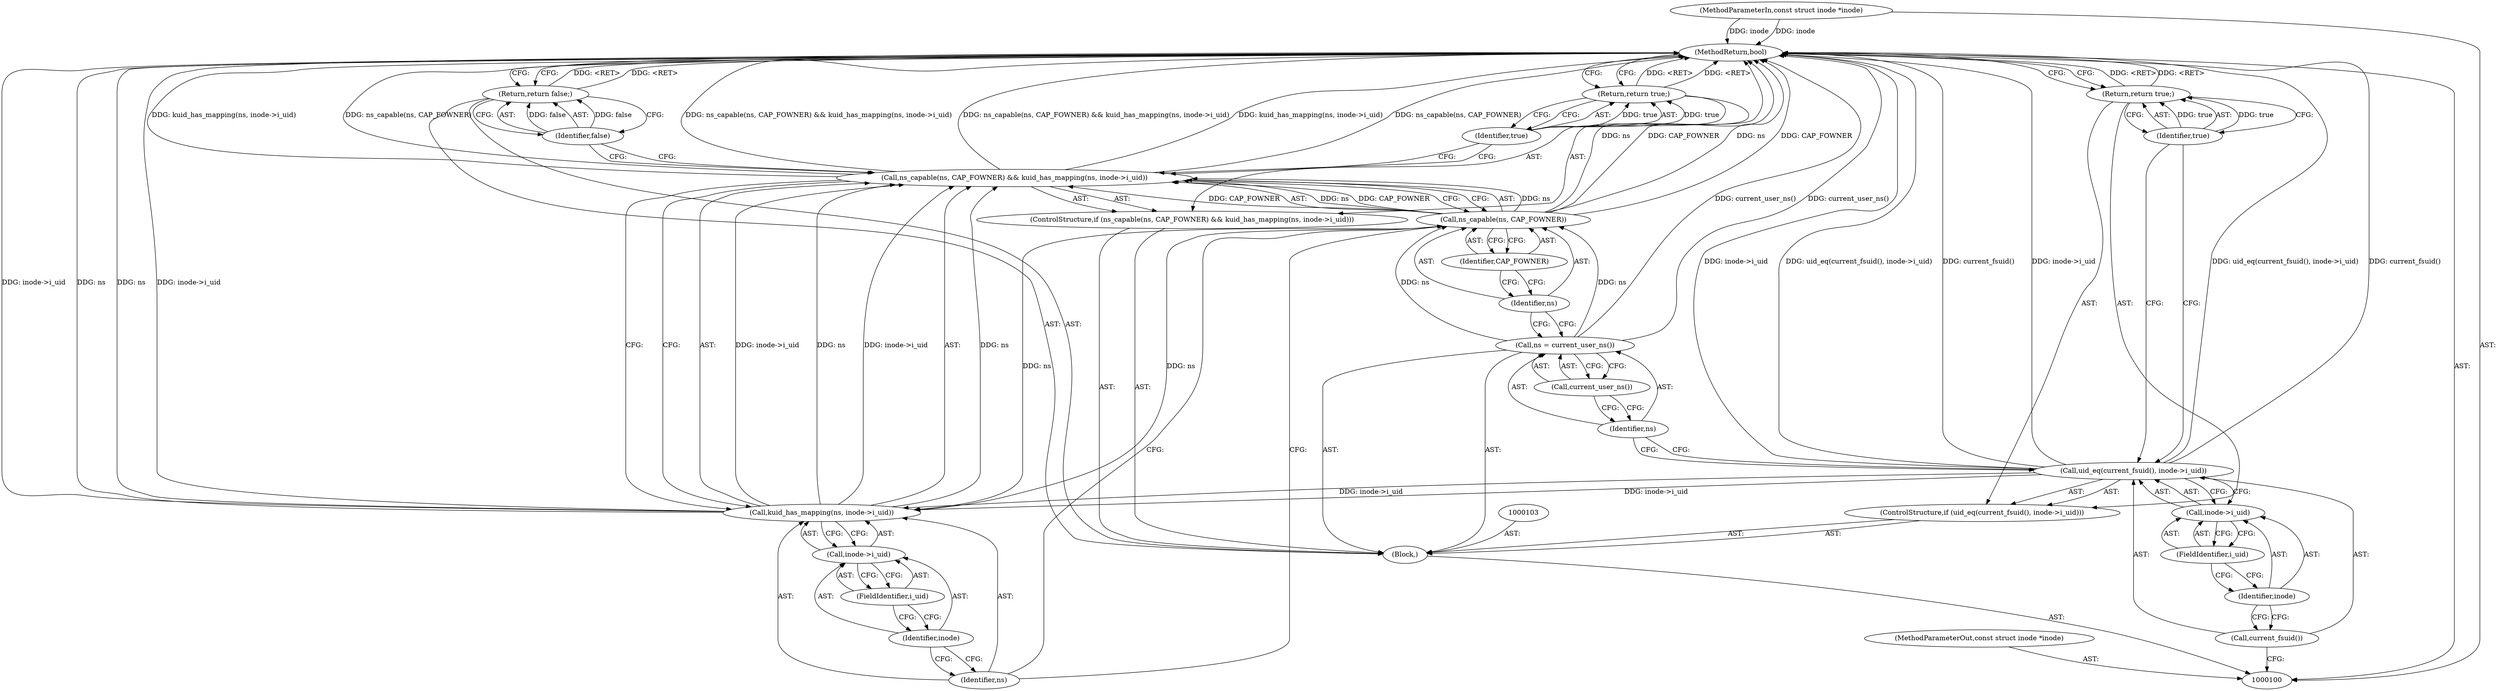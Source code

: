 digraph "0_linux_23adbe12ef7d3d4195e80800ab36b37bee28cd03_1" {
"1000129" [label="(MethodReturn,bool)"];
"1000101" [label="(MethodParameterIn,const struct inode *inode)"];
"1000172" [label="(MethodParameterOut,const struct inode *inode)"];
"1000126" [label="(Identifier,true)"];
"1000125" [label="(Return,return true;)"];
"1000127" [label="(Return,return false;)"];
"1000128" [label="(Identifier,false)"];
"1000102" [label="(Block,)"];
"1000106" [label="(Call,current_fsuid())"];
"1000104" [label="(ControlStructure,if (uid_eq(current_fsuid(), inode->i_uid)))"];
"1000107" [label="(Call,inode->i_uid)"];
"1000108" [label="(Identifier,inode)"];
"1000109" [label="(FieldIdentifier,i_uid)"];
"1000105" [label="(Call,uid_eq(current_fsuid(), inode->i_uid))"];
"1000111" [label="(Identifier,true)"];
"1000110" [label="(Return,return true;)"];
"1000112" [label="(Call,ns = current_user_ns())"];
"1000113" [label="(Identifier,ns)"];
"1000114" [label="(Call,current_user_ns())"];
"1000115" [label="(ControlStructure,if (ns_capable(ns, CAP_FOWNER) && kuid_has_mapping(ns, inode->i_uid)))"];
"1000118" [label="(Identifier,ns)"];
"1000119" [label="(Identifier,CAP_FOWNER)"];
"1000120" [label="(Call,kuid_has_mapping(ns, inode->i_uid))"];
"1000116" [label="(Call,ns_capable(ns, CAP_FOWNER) && kuid_has_mapping(ns, inode->i_uid))"];
"1000117" [label="(Call,ns_capable(ns, CAP_FOWNER))"];
"1000121" [label="(Identifier,ns)"];
"1000122" [label="(Call,inode->i_uid)"];
"1000123" [label="(Identifier,inode)"];
"1000124" [label="(FieldIdentifier,i_uid)"];
"1000129" -> "1000100"  [label="AST: "];
"1000129" -> "1000110"  [label="CFG: "];
"1000129" -> "1000125"  [label="CFG: "];
"1000129" -> "1000127"  [label="CFG: "];
"1000110" -> "1000129"  [label="DDG: <RET>"];
"1000127" -> "1000129"  [label="DDG: <RET>"];
"1000125" -> "1000129"  [label="DDG: <RET>"];
"1000116" -> "1000129"  [label="DDG: ns_capable(ns, CAP_FOWNER)"];
"1000116" -> "1000129"  [label="DDG: ns_capable(ns, CAP_FOWNER) && kuid_has_mapping(ns, inode->i_uid)"];
"1000116" -> "1000129"  [label="DDG: kuid_has_mapping(ns, inode->i_uid)"];
"1000105" -> "1000129"  [label="DDG: inode->i_uid"];
"1000105" -> "1000129"  [label="DDG: uid_eq(current_fsuid(), inode->i_uid)"];
"1000105" -> "1000129"  [label="DDG: current_fsuid()"];
"1000112" -> "1000129"  [label="DDG: current_user_ns()"];
"1000120" -> "1000129"  [label="DDG: ns"];
"1000120" -> "1000129"  [label="DDG: inode->i_uid"];
"1000117" -> "1000129"  [label="DDG: ns"];
"1000117" -> "1000129"  [label="DDG: CAP_FOWNER"];
"1000101" -> "1000129"  [label="DDG: inode"];
"1000101" -> "1000100"  [label="AST: "];
"1000101" -> "1000129"  [label="DDG: inode"];
"1000172" -> "1000100"  [label="AST: "];
"1000126" -> "1000125"  [label="AST: "];
"1000126" -> "1000116"  [label="CFG: "];
"1000125" -> "1000126"  [label="CFG: "];
"1000126" -> "1000125"  [label="DDG: true"];
"1000125" -> "1000115"  [label="AST: "];
"1000125" -> "1000126"  [label="CFG: "];
"1000126" -> "1000125"  [label="AST: "];
"1000129" -> "1000125"  [label="CFG: "];
"1000125" -> "1000129"  [label="DDG: <RET>"];
"1000126" -> "1000125"  [label="DDG: true"];
"1000127" -> "1000102"  [label="AST: "];
"1000127" -> "1000128"  [label="CFG: "];
"1000128" -> "1000127"  [label="AST: "];
"1000129" -> "1000127"  [label="CFG: "];
"1000127" -> "1000129"  [label="DDG: <RET>"];
"1000128" -> "1000127"  [label="DDG: false"];
"1000128" -> "1000127"  [label="AST: "];
"1000128" -> "1000116"  [label="CFG: "];
"1000127" -> "1000128"  [label="CFG: "];
"1000128" -> "1000127"  [label="DDG: false"];
"1000102" -> "1000100"  [label="AST: "];
"1000103" -> "1000102"  [label="AST: "];
"1000104" -> "1000102"  [label="AST: "];
"1000112" -> "1000102"  [label="AST: "];
"1000115" -> "1000102"  [label="AST: "];
"1000127" -> "1000102"  [label="AST: "];
"1000106" -> "1000105"  [label="AST: "];
"1000106" -> "1000100"  [label="CFG: "];
"1000108" -> "1000106"  [label="CFG: "];
"1000104" -> "1000102"  [label="AST: "];
"1000105" -> "1000104"  [label="AST: "];
"1000110" -> "1000104"  [label="AST: "];
"1000107" -> "1000105"  [label="AST: "];
"1000107" -> "1000109"  [label="CFG: "];
"1000108" -> "1000107"  [label="AST: "];
"1000109" -> "1000107"  [label="AST: "];
"1000105" -> "1000107"  [label="CFG: "];
"1000108" -> "1000107"  [label="AST: "];
"1000108" -> "1000106"  [label="CFG: "];
"1000109" -> "1000108"  [label="CFG: "];
"1000109" -> "1000107"  [label="AST: "];
"1000109" -> "1000108"  [label="CFG: "];
"1000107" -> "1000109"  [label="CFG: "];
"1000105" -> "1000104"  [label="AST: "];
"1000105" -> "1000107"  [label="CFG: "];
"1000106" -> "1000105"  [label="AST: "];
"1000107" -> "1000105"  [label="AST: "];
"1000111" -> "1000105"  [label="CFG: "];
"1000113" -> "1000105"  [label="CFG: "];
"1000105" -> "1000129"  [label="DDG: inode->i_uid"];
"1000105" -> "1000129"  [label="DDG: uid_eq(current_fsuid(), inode->i_uid)"];
"1000105" -> "1000129"  [label="DDG: current_fsuid()"];
"1000105" -> "1000120"  [label="DDG: inode->i_uid"];
"1000111" -> "1000110"  [label="AST: "];
"1000111" -> "1000105"  [label="CFG: "];
"1000110" -> "1000111"  [label="CFG: "];
"1000111" -> "1000110"  [label="DDG: true"];
"1000110" -> "1000104"  [label="AST: "];
"1000110" -> "1000111"  [label="CFG: "];
"1000111" -> "1000110"  [label="AST: "];
"1000129" -> "1000110"  [label="CFG: "];
"1000110" -> "1000129"  [label="DDG: <RET>"];
"1000111" -> "1000110"  [label="DDG: true"];
"1000112" -> "1000102"  [label="AST: "];
"1000112" -> "1000114"  [label="CFG: "];
"1000113" -> "1000112"  [label="AST: "];
"1000114" -> "1000112"  [label="AST: "];
"1000118" -> "1000112"  [label="CFG: "];
"1000112" -> "1000129"  [label="DDG: current_user_ns()"];
"1000112" -> "1000117"  [label="DDG: ns"];
"1000113" -> "1000112"  [label="AST: "];
"1000113" -> "1000105"  [label="CFG: "];
"1000114" -> "1000113"  [label="CFG: "];
"1000114" -> "1000112"  [label="AST: "];
"1000114" -> "1000113"  [label="CFG: "];
"1000112" -> "1000114"  [label="CFG: "];
"1000115" -> "1000102"  [label="AST: "];
"1000116" -> "1000115"  [label="AST: "];
"1000125" -> "1000115"  [label="AST: "];
"1000118" -> "1000117"  [label="AST: "];
"1000118" -> "1000112"  [label="CFG: "];
"1000119" -> "1000118"  [label="CFG: "];
"1000119" -> "1000117"  [label="AST: "];
"1000119" -> "1000118"  [label="CFG: "];
"1000117" -> "1000119"  [label="CFG: "];
"1000120" -> "1000116"  [label="AST: "];
"1000120" -> "1000122"  [label="CFG: "];
"1000121" -> "1000120"  [label="AST: "];
"1000122" -> "1000120"  [label="AST: "];
"1000116" -> "1000120"  [label="CFG: "];
"1000120" -> "1000129"  [label="DDG: ns"];
"1000120" -> "1000129"  [label="DDG: inode->i_uid"];
"1000120" -> "1000116"  [label="DDG: ns"];
"1000120" -> "1000116"  [label="DDG: inode->i_uid"];
"1000117" -> "1000120"  [label="DDG: ns"];
"1000105" -> "1000120"  [label="DDG: inode->i_uid"];
"1000116" -> "1000115"  [label="AST: "];
"1000116" -> "1000117"  [label="CFG: "];
"1000116" -> "1000120"  [label="CFG: "];
"1000117" -> "1000116"  [label="AST: "];
"1000120" -> "1000116"  [label="AST: "];
"1000126" -> "1000116"  [label="CFG: "];
"1000128" -> "1000116"  [label="CFG: "];
"1000116" -> "1000129"  [label="DDG: ns_capable(ns, CAP_FOWNER)"];
"1000116" -> "1000129"  [label="DDG: ns_capable(ns, CAP_FOWNER) && kuid_has_mapping(ns, inode->i_uid)"];
"1000116" -> "1000129"  [label="DDG: kuid_has_mapping(ns, inode->i_uid)"];
"1000117" -> "1000116"  [label="DDG: ns"];
"1000117" -> "1000116"  [label="DDG: CAP_FOWNER"];
"1000120" -> "1000116"  [label="DDG: ns"];
"1000120" -> "1000116"  [label="DDG: inode->i_uid"];
"1000117" -> "1000116"  [label="AST: "];
"1000117" -> "1000119"  [label="CFG: "];
"1000118" -> "1000117"  [label="AST: "];
"1000119" -> "1000117"  [label="AST: "];
"1000121" -> "1000117"  [label="CFG: "];
"1000116" -> "1000117"  [label="CFG: "];
"1000117" -> "1000129"  [label="DDG: ns"];
"1000117" -> "1000129"  [label="DDG: CAP_FOWNER"];
"1000117" -> "1000116"  [label="DDG: ns"];
"1000117" -> "1000116"  [label="DDG: CAP_FOWNER"];
"1000112" -> "1000117"  [label="DDG: ns"];
"1000117" -> "1000120"  [label="DDG: ns"];
"1000121" -> "1000120"  [label="AST: "];
"1000121" -> "1000117"  [label="CFG: "];
"1000123" -> "1000121"  [label="CFG: "];
"1000122" -> "1000120"  [label="AST: "];
"1000122" -> "1000124"  [label="CFG: "];
"1000123" -> "1000122"  [label="AST: "];
"1000124" -> "1000122"  [label="AST: "];
"1000120" -> "1000122"  [label="CFG: "];
"1000123" -> "1000122"  [label="AST: "];
"1000123" -> "1000121"  [label="CFG: "];
"1000124" -> "1000123"  [label="CFG: "];
"1000124" -> "1000122"  [label="AST: "];
"1000124" -> "1000123"  [label="CFG: "];
"1000122" -> "1000124"  [label="CFG: "];
}

